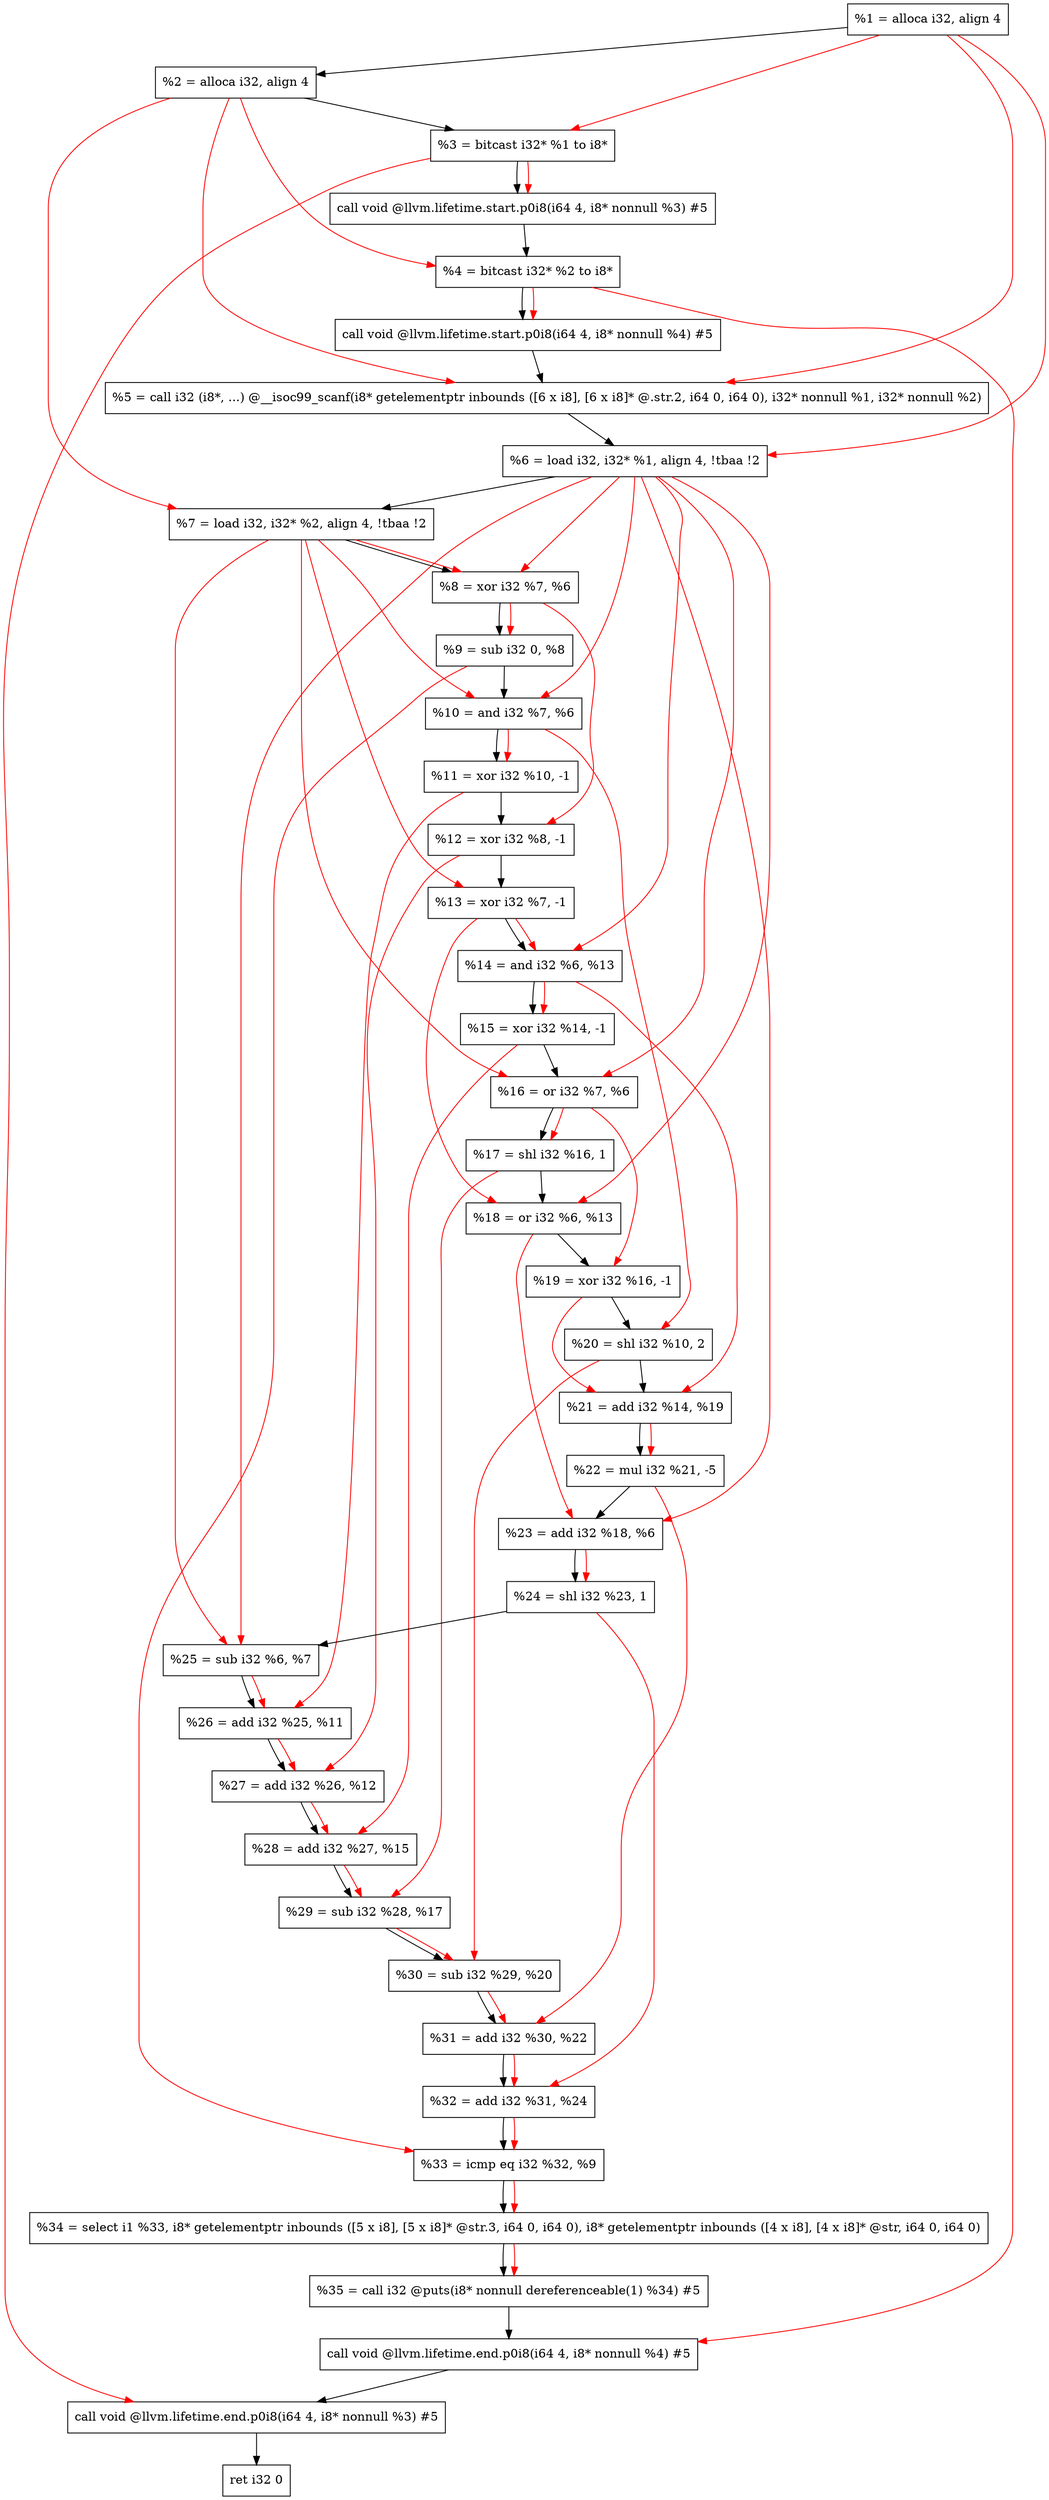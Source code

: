 digraph "DFG for'main' function" {
	Node0x1163ef8[shape=record, label="  %1 = alloca i32, align 4"];
	Node0x1163f78[shape=record, label="  %2 = alloca i32, align 4"];
	Node0x1164008[shape=record, label="  %3 = bitcast i32* %1 to i8*"];
	Node0x1164468[shape=record, label="  call void @llvm.lifetime.start.p0i8(i64 4, i8* nonnull %3) #5"];
	Node0x1164548[shape=record, label="  %4 = bitcast i32* %2 to i8*"];
	Node0x1164668[shape=record, label="  call void @llvm.lifetime.start.p0i8(i64 4, i8* nonnull %4) #5"];
	Node0x11648a0[shape=record, label="  %5 = call i32 (i8*, ...) @__isoc99_scanf(i8* getelementptr inbounds ([6 x i8], [6 x i8]* @.str.2, i64 0, i64 0), i32* nonnull %1, i32* nonnull %2)"];
	Node0x1164958[shape=record, label="  %6 = load i32, i32* %1, align 4, !tbaa !2"];
	Node0x11658c8[shape=record, label="  %7 = load i32, i32* %2, align 4, !tbaa !2"];
	Node0x1165f50[shape=record, label="  %8 = xor i32 %7, %6"];
	Node0x1165fc0[shape=record, label="  %9 = sub i32 0, %8"];
	Node0x1166030[shape=record, label="  %10 = and i32 %7, %6"];
	Node0x11660a0[shape=record, label="  %11 = xor i32 %10, -1"];
	Node0x1166110[shape=record, label="  %12 = xor i32 %8, -1"];
	Node0x1166180[shape=record, label="  %13 = xor i32 %7, -1"];
	Node0x11661f0[shape=record, label="  %14 = and i32 %6, %13"];
	Node0x1166260[shape=record, label="  %15 = xor i32 %14, -1"];
	Node0x11662d0[shape=record, label="  %16 = or i32 %7, %6"];
	Node0x1166340[shape=record, label="  %17 = shl i32 %16, 1"];
	Node0x11663b0[shape=record, label="  %18 = or i32 %6, %13"];
	Node0x1166420[shape=record, label="  %19 = xor i32 %16, -1"];
	Node0x1166490[shape=record, label="  %20 = shl i32 %10, 2"];
	Node0x1166500[shape=record, label="  %21 = add i32 %14, %19"];
	Node0x1166570[shape=record, label="  %22 = mul i32 %21, -5"];
	Node0x11665e0[shape=record, label="  %23 = add i32 %18, %6"];
	Node0x1166650[shape=record, label="  %24 = shl i32 %23, 1"];
	Node0x11666c0[shape=record, label="  %25 = sub i32 %6, %7"];
	Node0x1166730[shape=record, label="  %26 = add i32 %25, %11"];
	Node0x11667a0[shape=record, label="  %27 = add i32 %26, %12"];
	Node0x1166810[shape=record, label="  %28 = add i32 %27, %15"];
	Node0x1166880[shape=record, label="  %29 = sub i32 %28, %17"];
	Node0x11668f0[shape=record, label="  %30 = sub i32 %29, %20"];
	Node0x1166960[shape=record, label="  %31 = add i32 %30, %22"];
	Node0x11669d0[shape=record, label="  %32 = add i32 %31, %24"];
	Node0x1166c50[shape=record, label="  %33 = icmp eq i32 %32, %9"];
	Node0x11049d8[shape=record, label="  %34 = select i1 %33, i8* getelementptr inbounds ([5 x i8], [5 x i8]* @str.3, i64 0, i64 0), i8* getelementptr inbounds ([4 x i8], [4 x i8]* @str, i64 0, i64 0)"];
	Node0x1166ce0[shape=record, label="  %35 = call i32 @puts(i8* nonnull dereferenceable(1) %34) #5"];
	Node0x1166f38[shape=record, label="  call void @llvm.lifetime.end.p0i8(i64 4, i8* nonnull %4) #5"];
	Node0x1167098[shape=record, label="  call void @llvm.lifetime.end.p0i8(i64 4, i8* nonnull %3) #5"];
	Node0x1167158[shape=record, label="  ret i32 0"];
	Node0x1163ef8 -> Node0x1163f78;
	Node0x1163f78 -> Node0x1164008;
	Node0x1164008 -> Node0x1164468;
	Node0x1164468 -> Node0x1164548;
	Node0x1164548 -> Node0x1164668;
	Node0x1164668 -> Node0x11648a0;
	Node0x11648a0 -> Node0x1164958;
	Node0x1164958 -> Node0x11658c8;
	Node0x11658c8 -> Node0x1165f50;
	Node0x1165f50 -> Node0x1165fc0;
	Node0x1165fc0 -> Node0x1166030;
	Node0x1166030 -> Node0x11660a0;
	Node0x11660a0 -> Node0x1166110;
	Node0x1166110 -> Node0x1166180;
	Node0x1166180 -> Node0x11661f0;
	Node0x11661f0 -> Node0x1166260;
	Node0x1166260 -> Node0x11662d0;
	Node0x11662d0 -> Node0x1166340;
	Node0x1166340 -> Node0x11663b0;
	Node0x11663b0 -> Node0x1166420;
	Node0x1166420 -> Node0x1166490;
	Node0x1166490 -> Node0x1166500;
	Node0x1166500 -> Node0x1166570;
	Node0x1166570 -> Node0x11665e0;
	Node0x11665e0 -> Node0x1166650;
	Node0x1166650 -> Node0x11666c0;
	Node0x11666c0 -> Node0x1166730;
	Node0x1166730 -> Node0x11667a0;
	Node0x11667a0 -> Node0x1166810;
	Node0x1166810 -> Node0x1166880;
	Node0x1166880 -> Node0x11668f0;
	Node0x11668f0 -> Node0x1166960;
	Node0x1166960 -> Node0x11669d0;
	Node0x11669d0 -> Node0x1166c50;
	Node0x1166c50 -> Node0x11049d8;
	Node0x11049d8 -> Node0x1166ce0;
	Node0x1166ce0 -> Node0x1166f38;
	Node0x1166f38 -> Node0x1167098;
	Node0x1167098 -> Node0x1167158;
edge [color=red]
	Node0x1163ef8 -> Node0x1164008;
	Node0x1164008 -> Node0x1164468;
	Node0x1163f78 -> Node0x1164548;
	Node0x1164548 -> Node0x1164668;
	Node0x1163ef8 -> Node0x11648a0;
	Node0x1163f78 -> Node0x11648a0;
	Node0x1163ef8 -> Node0x1164958;
	Node0x1163f78 -> Node0x11658c8;
	Node0x11658c8 -> Node0x1165f50;
	Node0x1164958 -> Node0x1165f50;
	Node0x1165f50 -> Node0x1165fc0;
	Node0x11658c8 -> Node0x1166030;
	Node0x1164958 -> Node0x1166030;
	Node0x1166030 -> Node0x11660a0;
	Node0x1165f50 -> Node0x1166110;
	Node0x11658c8 -> Node0x1166180;
	Node0x1164958 -> Node0x11661f0;
	Node0x1166180 -> Node0x11661f0;
	Node0x11661f0 -> Node0x1166260;
	Node0x11658c8 -> Node0x11662d0;
	Node0x1164958 -> Node0x11662d0;
	Node0x11662d0 -> Node0x1166340;
	Node0x1164958 -> Node0x11663b0;
	Node0x1166180 -> Node0x11663b0;
	Node0x11662d0 -> Node0x1166420;
	Node0x1166030 -> Node0x1166490;
	Node0x11661f0 -> Node0x1166500;
	Node0x1166420 -> Node0x1166500;
	Node0x1166500 -> Node0x1166570;
	Node0x11663b0 -> Node0x11665e0;
	Node0x1164958 -> Node0x11665e0;
	Node0x11665e0 -> Node0x1166650;
	Node0x1164958 -> Node0x11666c0;
	Node0x11658c8 -> Node0x11666c0;
	Node0x11666c0 -> Node0x1166730;
	Node0x11660a0 -> Node0x1166730;
	Node0x1166730 -> Node0x11667a0;
	Node0x1166110 -> Node0x11667a0;
	Node0x11667a0 -> Node0x1166810;
	Node0x1166260 -> Node0x1166810;
	Node0x1166810 -> Node0x1166880;
	Node0x1166340 -> Node0x1166880;
	Node0x1166880 -> Node0x11668f0;
	Node0x1166490 -> Node0x11668f0;
	Node0x11668f0 -> Node0x1166960;
	Node0x1166570 -> Node0x1166960;
	Node0x1166960 -> Node0x11669d0;
	Node0x1166650 -> Node0x11669d0;
	Node0x11669d0 -> Node0x1166c50;
	Node0x1165fc0 -> Node0x1166c50;
	Node0x1166c50 -> Node0x11049d8;
	Node0x11049d8 -> Node0x1166ce0;
	Node0x1164548 -> Node0x1166f38;
	Node0x1164008 -> Node0x1167098;
}

